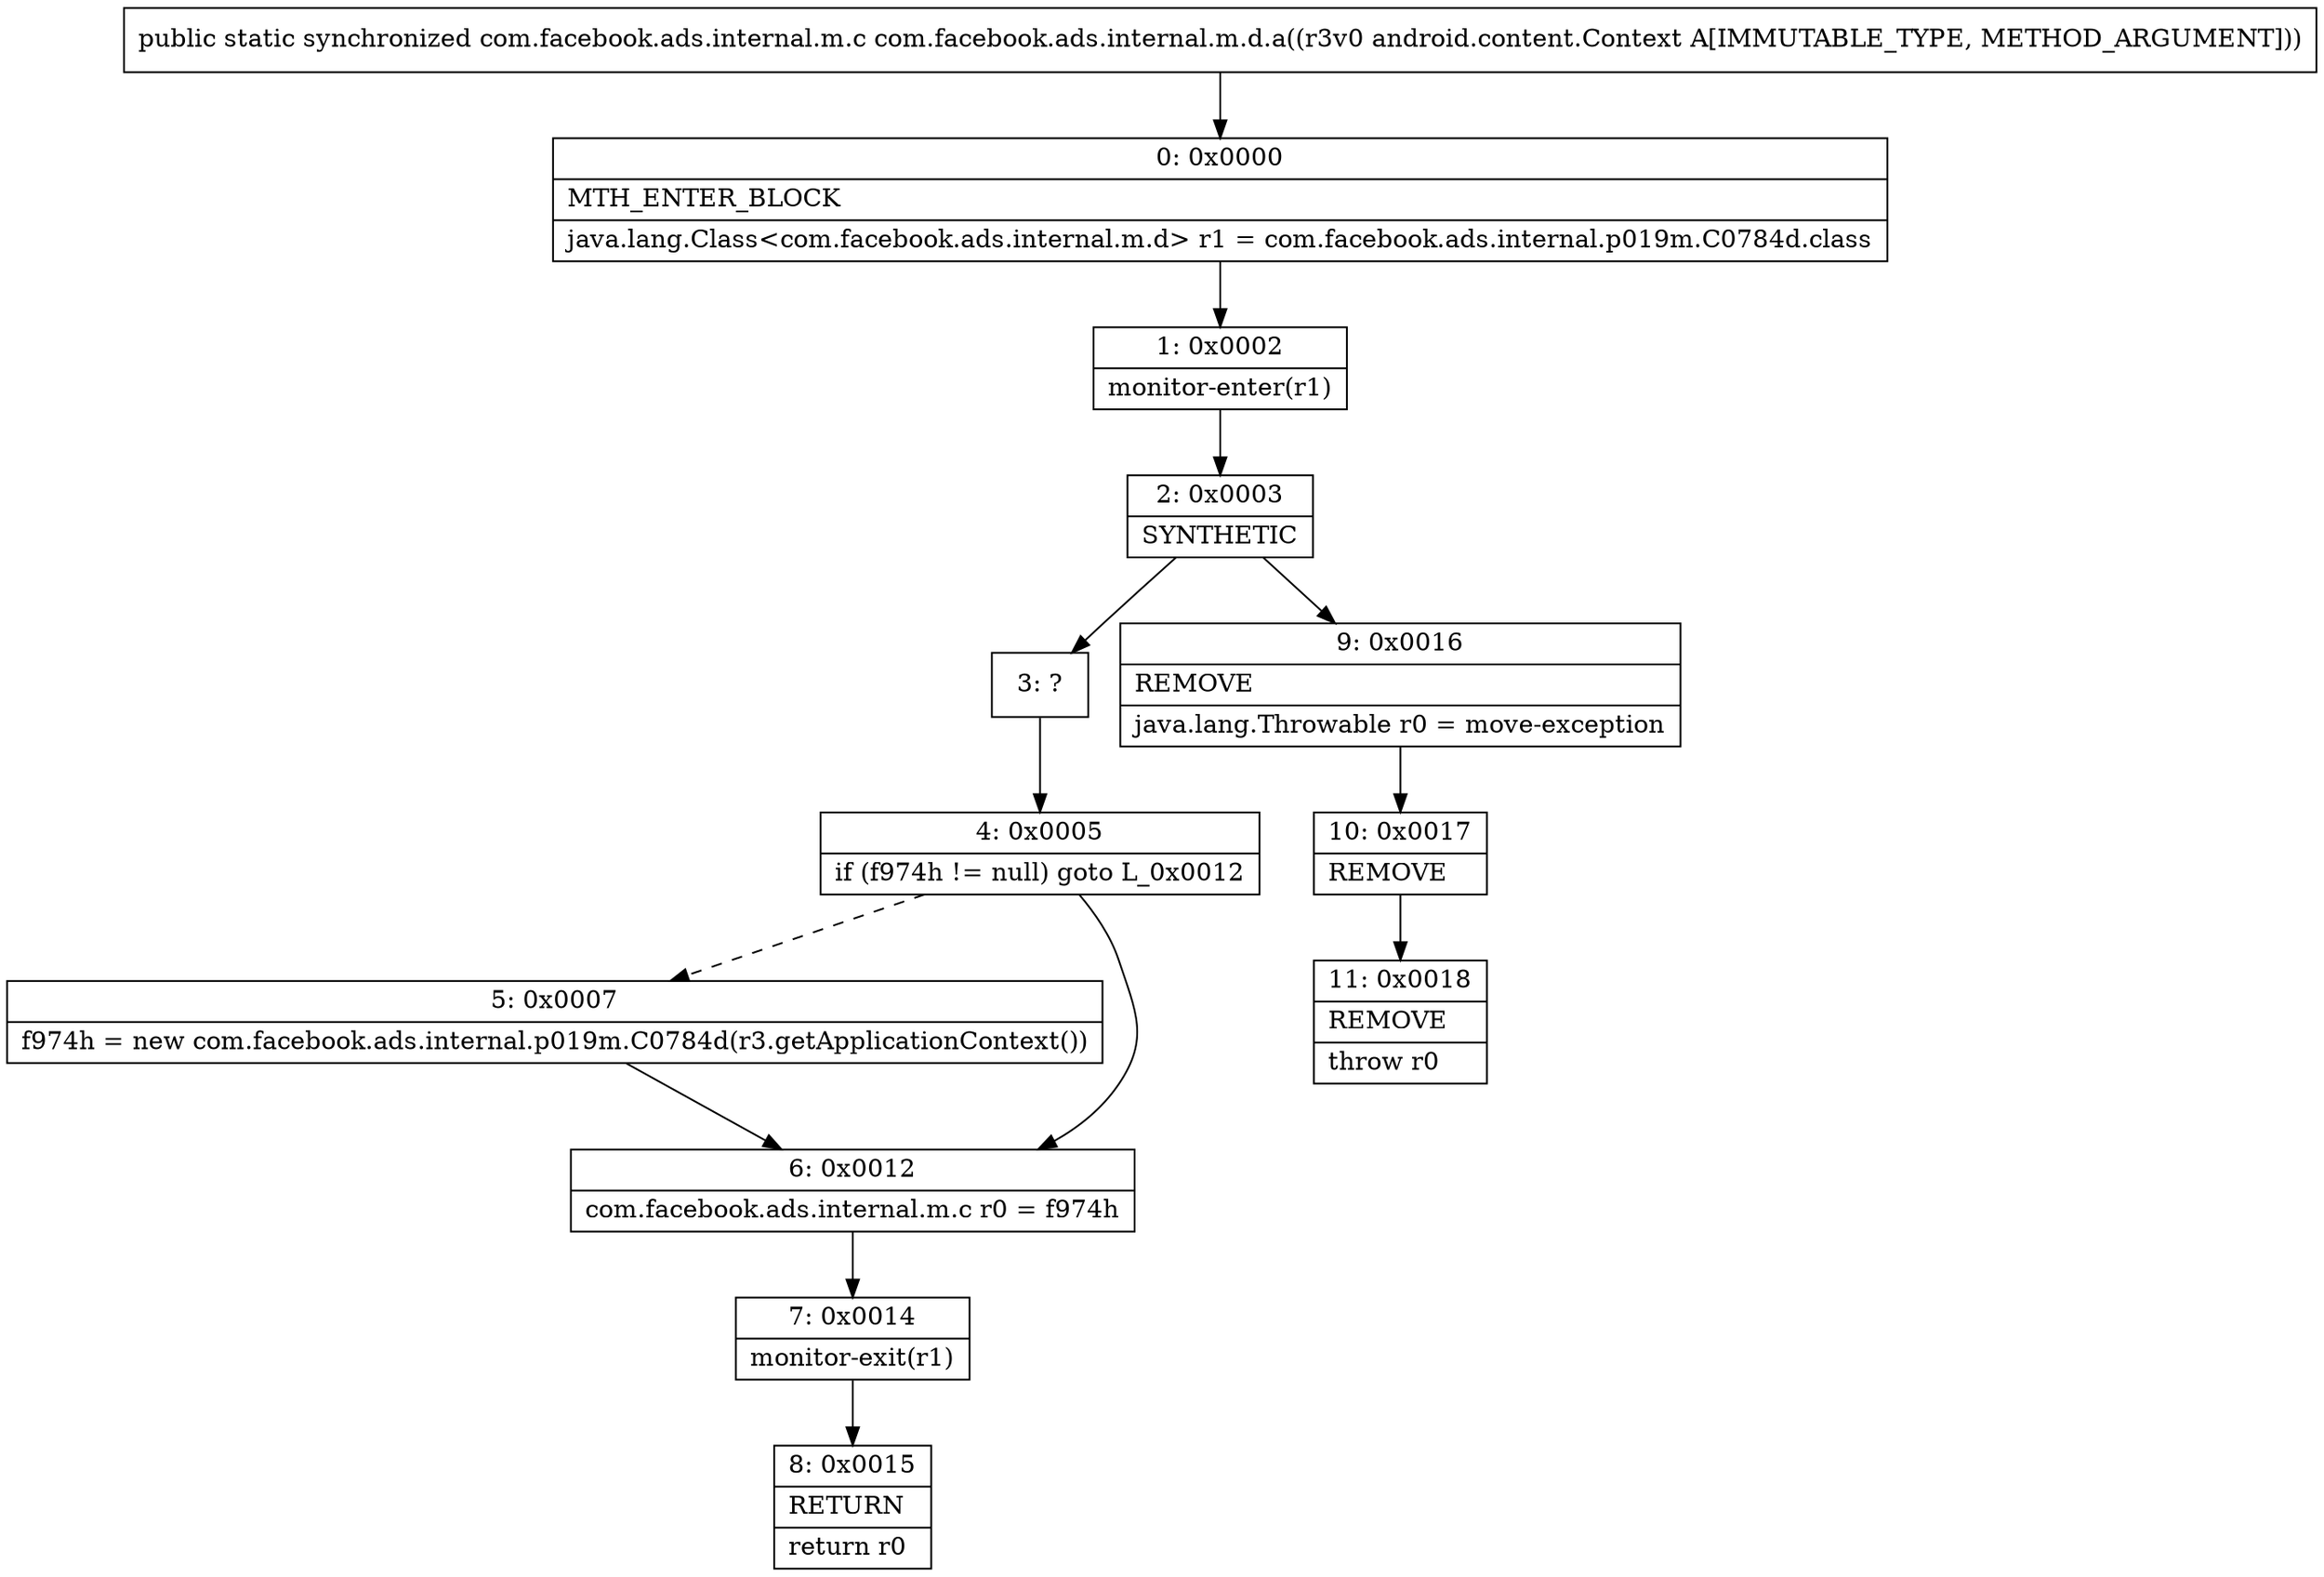 digraph "CFG forcom.facebook.ads.internal.m.d.a(Landroid\/content\/Context;)Lcom\/facebook\/ads\/internal\/m\/c;" {
Node_0 [shape=record,label="{0\:\ 0x0000|MTH_ENTER_BLOCK\l|java.lang.Class\<com.facebook.ads.internal.m.d\> r1 = com.facebook.ads.internal.p019m.C0784d.class\l}"];
Node_1 [shape=record,label="{1\:\ 0x0002|monitor\-enter(r1)\l}"];
Node_2 [shape=record,label="{2\:\ 0x0003|SYNTHETIC\l}"];
Node_3 [shape=record,label="{3\:\ ?}"];
Node_4 [shape=record,label="{4\:\ 0x0005|if (f974h != null) goto L_0x0012\l}"];
Node_5 [shape=record,label="{5\:\ 0x0007|f974h = new com.facebook.ads.internal.p019m.C0784d(r3.getApplicationContext())\l}"];
Node_6 [shape=record,label="{6\:\ 0x0012|com.facebook.ads.internal.m.c r0 = f974h\l}"];
Node_7 [shape=record,label="{7\:\ 0x0014|monitor\-exit(r1)\l}"];
Node_8 [shape=record,label="{8\:\ 0x0015|RETURN\l|return r0\l}"];
Node_9 [shape=record,label="{9\:\ 0x0016|REMOVE\l|java.lang.Throwable r0 = move\-exception\l}"];
Node_10 [shape=record,label="{10\:\ 0x0017|REMOVE\l}"];
Node_11 [shape=record,label="{11\:\ 0x0018|REMOVE\l|throw r0\l}"];
MethodNode[shape=record,label="{public static synchronized com.facebook.ads.internal.m.c com.facebook.ads.internal.m.d.a((r3v0 android.content.Context A[IMMUTABLE_TYPE, METHOD_ARGUMENT])) }"];
MethodNode -> Node_0;
Node_0 -> Node_1;
Node_1 -> Node_2;
Node_2 -> Node_3;
Node_2 -> Node_9;
Node_3 -> Node_4;
Node_4 -> Node_5[style=dashed];
Node_4 -> Node_6;
Node_5 -> Node_6;
Node_6 -> Node_7;
Node_7 -> Node_8;
Node_9 -> Node_10;
Node_10 -> Node_11;
}

